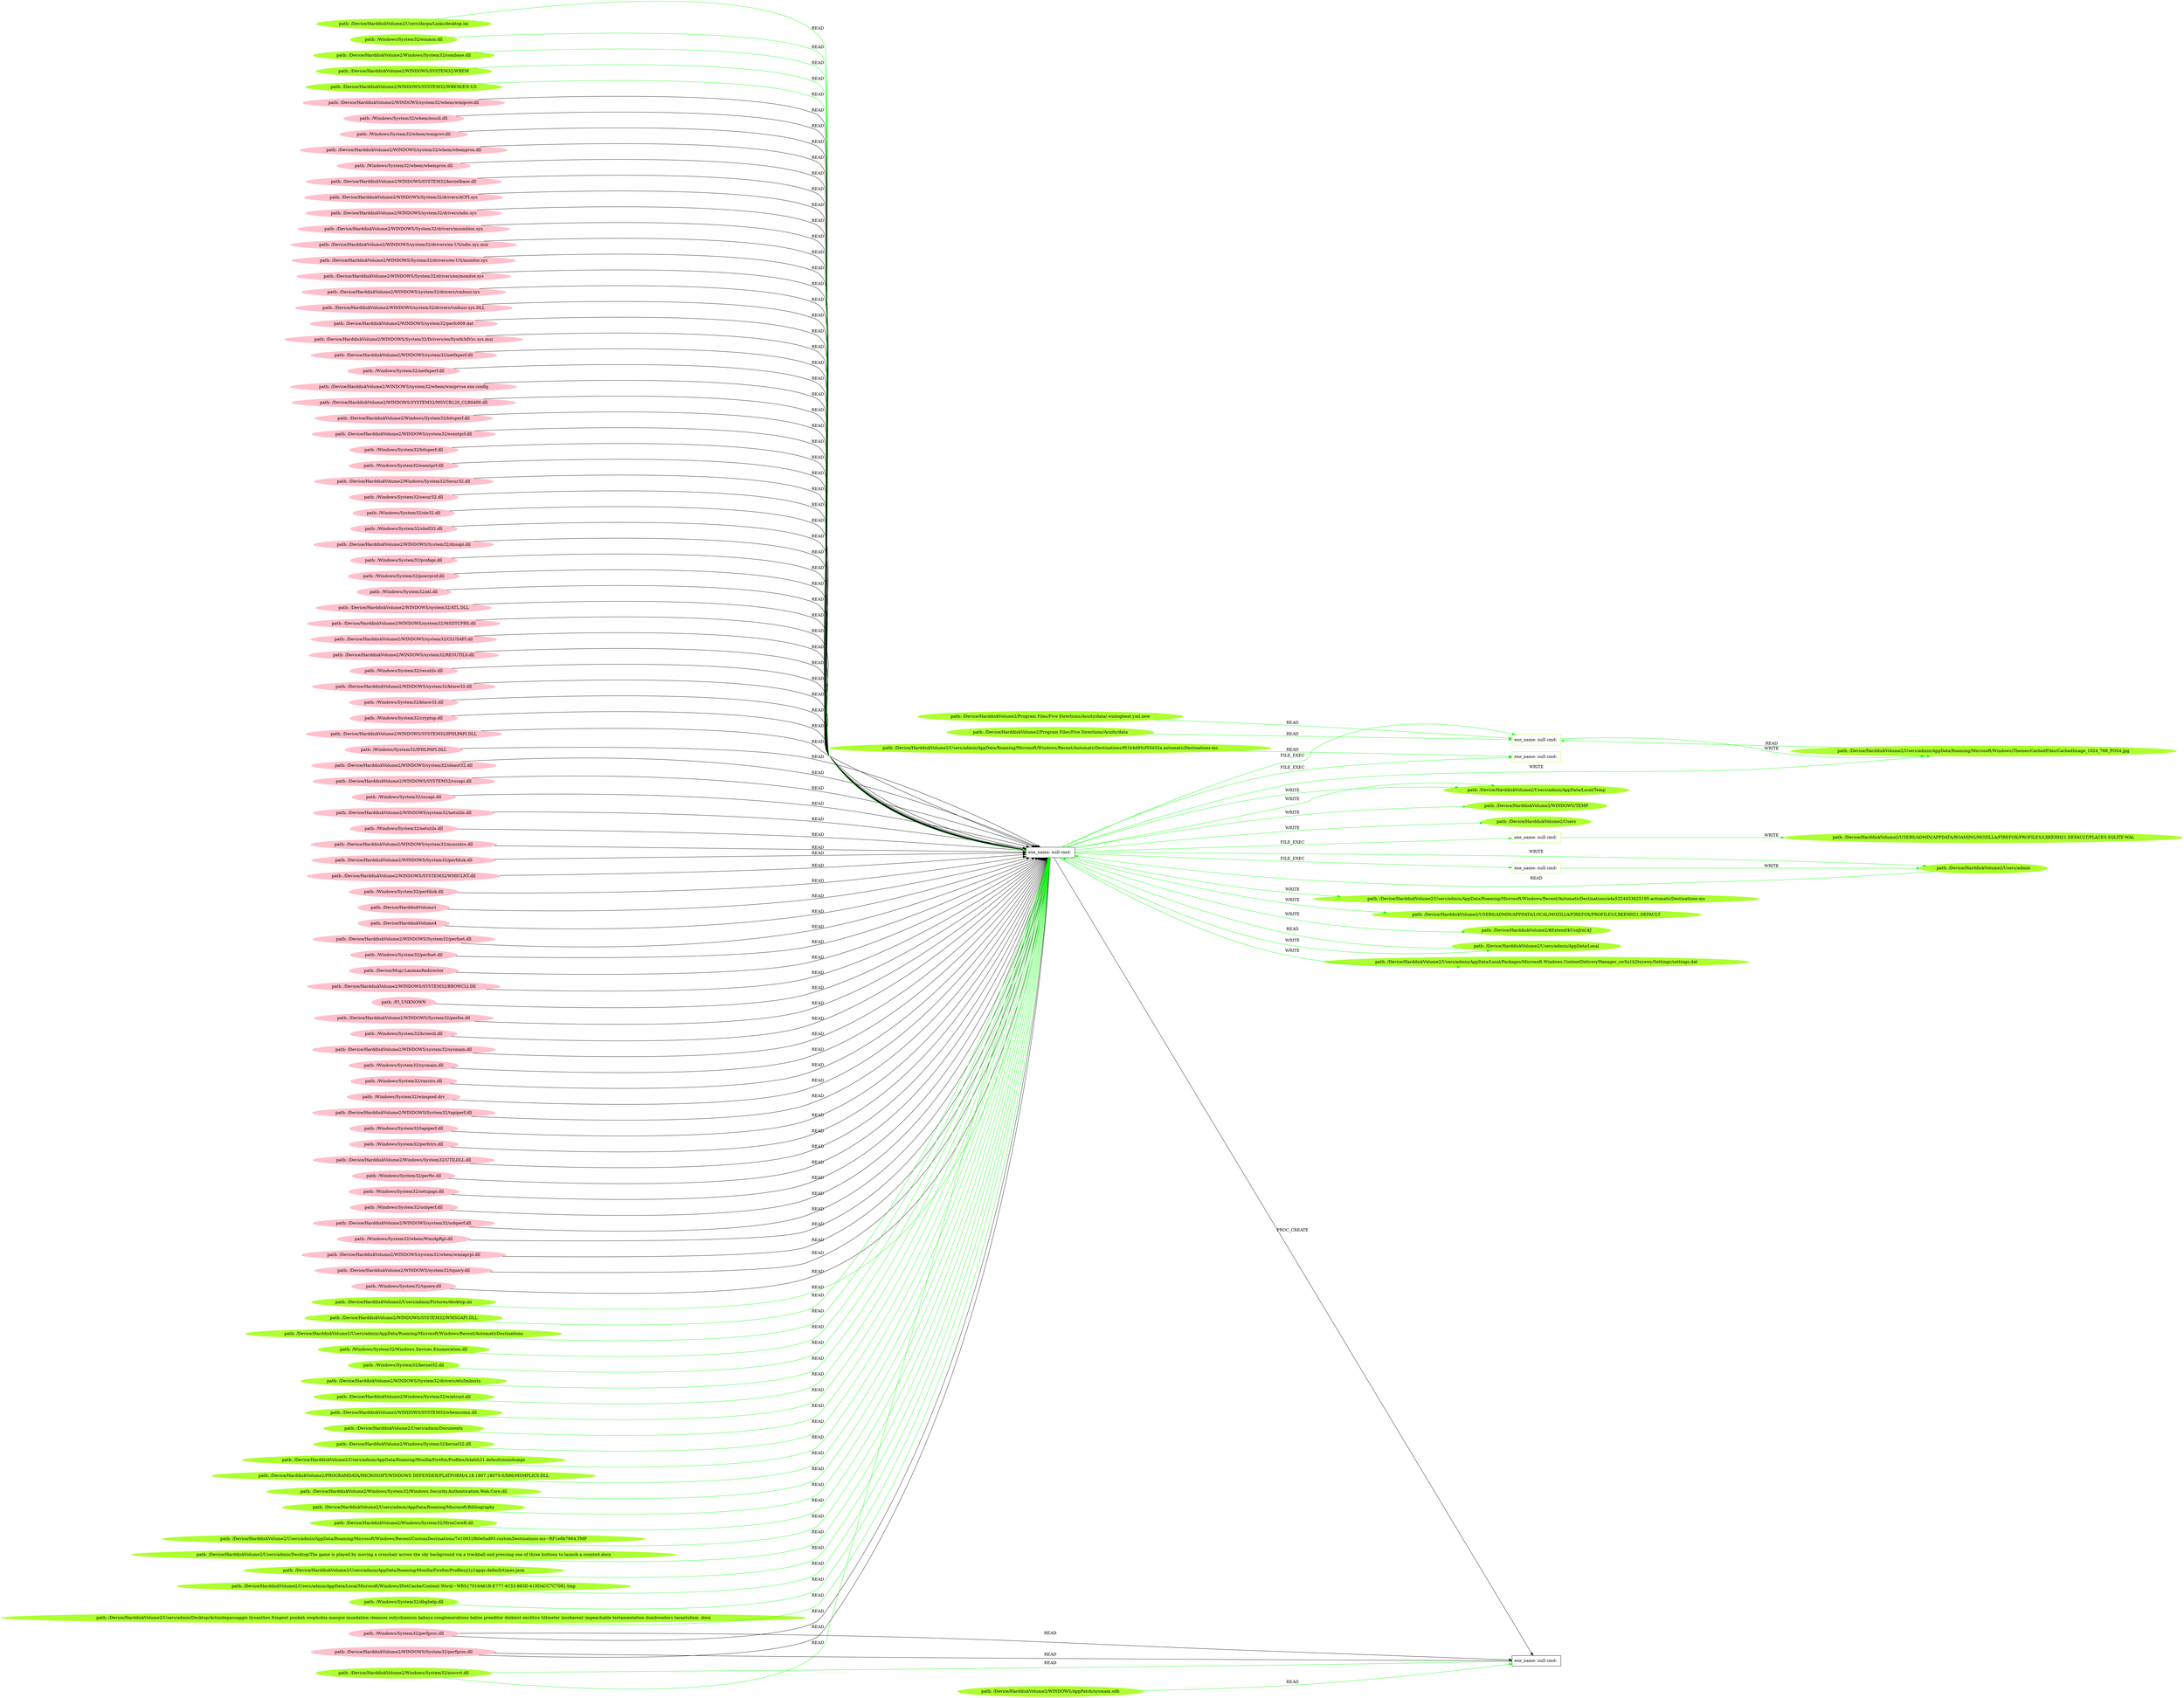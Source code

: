 digraph {
	rankdir=LR
	31 [label="exe_name: null cmd: " color=black shape=box style=solid]
	134 [label="exe_name: null cmd: " color=greenyellow shape=box style=solid]
	31 -> 134 [label=FILE_EXEC color=green]
	31 [label="exe_name: null cmd: " color=black shape=box style=solid]
	142 [label="exe_name: null cmd: " color=greenyellow shape=box style=solid]
	31 -> 142 [label=FILE_EXEC color=green]
	31 [label="exe_name: null cmd: " color=black shape=box style=solid]
	152 [label="exe_name: null cmd: " color=greenyellow shape=box style=solid]
	31 -> 152 [label=FILE_EXEC color=green]
	31 [label="exe_name: null cmd: " color=black shape=box style=solid]
	169 [label="exe_name: null cmd: " color=greenyellow shape=box style=solid]
	31 -> 169 [label=FILE_EXEC color=green]
	156 [label="path: /Device/HarddiskVolume2/Program Files/Five Directions/Acuity/data" color=greenyellow shape=oval style=filled]
	152 [label="exe_name: null cmd: " color=greenyellow shape=box style=solid]
	156 -> 152 [label=READ color=green]
	152 [label="exe_name: null cmd: " color=greenyellow shape=box style=solid]
	153 [label="path: /Device/HarddiskVolume2/Users/admin/AppData/Roaming/Microsoft/Windows/Themes/CachedFiles/CachedImage_1024_768_POS4.jpg" color=greenyellow shape=oval style=filled]
	152 -> 153 [label=WRITE color=green]
	153 [label="path: /Device/HarddiskVolume2/Users/admin/AppData/Roaming/Microsoft/Windows/Themes/CachedFiles/CachedImage_1024_768_POS4.jpg" color=greenyellow shape=oval style=filled]
	152 [label="exe_name: null cmd: " color=greenyellow shape=box style=solid]
	153 -> 152 [label=READ color=green]
	154 [label="path: /Device/HarddiskVolume2/Program Files/Five Directions/Acuity/data/.winlogbeat.yml.new" color=greenyellow shape=oval style=filled]
	152 [label="exe_name: null cmd: " color=greenyellow shape=box style=solid]
	154 -> 152 [label=READ color=green]
	140 [label="path: /Device/HarddiskVolume2/Users/admin" color=greenyellow shape=oval style=filled]
	31 [label="exe_name: null cmd: " color=black shape=box style=solid]
	140 -> 31 [label=READ color=green]
	160 [label="path: /Device/HarddiskVolume2/WINDOWS/SYSTEM32/WBEM" color=greenyellow shape=oval style=filled]
	31 [label="exe_name: null cmd: " color=black shape=box style=solid]
	160 -> 31 [label=READ color=green]
	177 [label="path: /Device/HarddiskVolume2/WINDOWS/SYSTEM32/WBEM/EN-US" color=greenyellow shape=oval style=filled]
	31 [label="exe_name: null cmd: " color=black shape=box style=solid]
	177 -> 31 [label=READ color=green]
	103 [label="path: /Device/HarddiskVolume2/WINDOWS/system32/wbem/wmiprov.dll" color=pink shape=oval style=filled]
	31 [label="exe_name: null cmd: " color=black shape=box style=solid]
	103 -> 31 [label=READ color=black]
	106 [label="path: /Windows/System32/wbem/esscli.dll" color=pink shape=oval style=filled]
	31 [label="exe_name: null cmd: " color=black shape=box style=solid]
	106 -> 31 [label=READ color=black]
	81 [label="path: /Windows/System32/wbem/wmiprov.dll" color=pink shape=oval style=filled]
	31 [label="exe_name: null cmd: " color=black shape=box style=solid]
	81 -> 31 [label=READ color=black]
	69 [label="path: /Device/HarddiskVolume2/WINDOWS/system32/wbem/wbemprox.dll" color=pink shape=oval style=filled]
	31 [label="exe_name: null cmd: " color=black shape=box style=solid]
	69 -> 31 [label=READ color=black]
	3 [label="path: /Windows/System32/wbem/wbemprox.dll" color=pink shape=oval style=filled]
	31 [label="exe_name: null cmd: " color=black shape=box style=solid]
	3 -> 31 [label=READ color=black]
	114 [label="path: /Device/HarddiskVolume2/WINDOWS/SYSTEM32/kernelbase.dll" color=pink shape=oval style=filled]
	31 [label="exe_name: null cmd: " color=black shape=box style=solid]
	114 -> 31 [label=READ color=black]
	9 [label="path: /Device/HarddiskVolume2/WINDOWS/System32/drivers/ACPI.sys" color=pink shape=oval style=filled]
	31 [label="exe_name: null cmd: " color=black shape=box style=solid]
	9 -> 31 [label=READ color=black]
	98 [label="path: /Device/HarddiskVolume2/WINDOWS/system32/drivers/ndis.sys" color=pink shape=oval style=filled]
	31 [label="exe_name: null cmd: " color=black shape=box style=solid]
	98 -> 31 [label=READ color=black]
	120 [label="path: /Device/HarddiskVolume2/WINDOWS/System32/drivers/mssmbios.sys" color=pink shape=oval style=filled]
	31 [label="exe_name: null cmd: " color=black shape=box style=solid]
	120 -> 31 [label=READ color=black]
	104 [label="path: /Device/HarddiskVolume2/WINDOWS/system32/drivers/en-US/ndis.sys.mui" color=pink shape=oval style=filled]
	31 [label="exe_name: null cmd: " color=black shape=box style=solid]
	104 -> 31 [label=READ color=black]
	30 [label="path: /Device/HarddiskVolume2/WINDOWS/System32/drivers/en-US/monitor.sys" color=pink shape=oval style=filled]
	31 [label="exe_name: null cmd: " color=black shape=box style=solid]
	30 -> 31 [label=READ color=black]
	35 [label="path: /Device/HarddiskVolume2/WINDOWS/System32/drivers/en/monitor.sys" color=pink shape=oval style=filled]
	31 [label="exe_name: null cmd: " color=black shape=box style=solid]
	35 -> 31 [label=READ color=black]
	13 [label="path: /Device/HarddiskVolume2/WINDOWS/system32/drivers/vmbusr.sys" color=pink shape=oval style=filled]
	31 [label="exe_name: null cmd: " color=black shape=box style=solid]
	13 -> 31 [label=READ color=black]
	57 [label="path: /Device/HarddiskVolume2/WINDOWS/system32/drivers/vmbusr.sys.DLL" color=pink shape=oval style=filled]
	31 [label="exe_name: null cmd: " color=black shape=box style=solid]
	57 -> 31 [label=READ color=black]
	76 [label="path: /Device/HarddiskVolume2/WINDOWS/system32/perfc009.dat" color=pink shape=oval style=filled]
	31 [label="exe_name: null cmd: " color=black shape=box style=solid]
	76 -> 31 [label=READ color=black]
	79 [label="path: /Device/HarddiskVolume2/WINDOWS/System32/Drivers/en/Synth3dVsc.sys.mui" color=pink shape=oval style=filled]
	31 [label="exe_name: null cmd: " color=black shape=box style=solid]
	79 -> 31 [label=READ color=black]
	72 [label="path: /Device/HarddiskVolume2/WINDOWS/system32/netfxperf.dll" color=pink shape=oval style=filled]
	31 [label="exe_name: null cmd: " color=black shape=box style=solid]
	72 -> 31 [label=READ color=black]
	115 [label="path: /Windows/System32/netfxperf.dll" color=pink shape=oval style=filled]
	31 [label="exe_name: null cmd: " color=black shape=box style=solid]
	115 -> 31 [label=READ color=black]
	97 [label="path: /Device/HarddiskVolume2/WINDOWS/system32/wbem/wmiprvse.exe.config" color=pink shape=oval style=filled]
	31 [label="exe_name: null cmd: " color=black shape=box style=solid]
	97 -> 31 [label=READ color=black]
	54 [label="path: /Device/HarddiskVolume2/WINDOWS/SYSTEM32/MSVCR120_CLR0400.dll" color=pink shape=oval style=filled]
	31 [label="exe_name: null cmd: " color=black shape=box style=solid]
	54 -> 31 [label=READ color=black]
	49 [label="path: /Device/HarddiskVolume2/Windows/System32/bitsperf.dll" color=pink shape=oval style=filled]
	31 [label="exe_name: null cmd: " color=black shape=box style=solid]
	49 -> 31 [label=READ color=black]
	93 [label="path: /Device/HarddiskVolume2/WINDOWS/system32/esentprf.dll" color=pink shape=oval style=filled]
	31 [label="exe_name: null cmd: " color=black shape=box style=solid]
	93 -> 31 [label=READ color=black]
	105 [label="path: /Windows/System32/bitsperf.dll" color=pink shape=oval style=filled]
	31 [label="exe_name: null cmd: " color=black shape=box style=solid]
	105 -> 31 [label=READ color=black]
	118 [label="path: /Windows/System32/esentprf.dll" color=pink shape=oval style=filled]
	31 [label="exe_name: null cmd: " color=black shape=box style=solid]
	118 -> 31 [label=READ color=black]
	56 [label="path: /Device/HarddiskVolume2/Windows/System32/Secur32.dll" color=pink shape=oval style=filled]
	31 [label="exe_name: null cmd: " color=black shape=box style=solid]
	56 -> 31 [label=READ color=black]
	88 [label="path: /Windows/System32/secur32.dll" color=pink shape=oval style=filled]
	31 [label="exe_name: null cmd: " color=black shape=box style=solid]
	88 -> 31 [label=READ color=black]
	28 [label="path: /Windows/System32/ole32.dll" color=pink shape=oval style=filled]
	31 [label="exe_name: null cmd: " color=black shape=box style=solid]
	28 -> 31 [label=READ color=black]
	45 [label="path: /Windows/System32/shell32.dll" color=pink shape=oval style=filled]
	31 [label="exe_name: null cmd: " color=black shape=box style=solid]
	45 -> 31 [label=READ color=black]
	63 [label="path: /Device/HarddiskVolume2/WINDOWS/System32/dnsapi.dll" color=pink shape=oval style=filled]
	31 [label="exe_name: null cmd: " color=black shape=box style=solid]
	63 -> 31 [label=READ color=black]
	66 [label="path: /Windows/System32/profapi.dll" color=pink shape=oval style=filled]
	31 [label="exe_name: null cmd: " color=black shape=box style=solid]
	66 -> 31 [label=READ color=black]
	67 [label="path: /Windows/System32/powrprof.dll" color=pink shape=oval style=filled]
	31 [label="exe_name: null cmd: " color=black shape=box style=solid]
	67 -> 31 [label=READ color=black]
	95 [label="path: /Windows/System32/atl.dll" color=pink shape=oval style=filled]
	31 [label="exe_name: null cmd: " color=black shape=box style=solid]
	95 -> 31 [label=READ color=black]
	33 [label="path: /Device/HarddiskVolume2/WINDOWS/system32/ATL.DLL" color=pink shape=oval style=filled]
	31 [label="exe_name: null cmd: " color=black shape=box style=solid]
	33 -> 31 [label=READ color=black]
	107 [label="path: /Device/HarddiskVolume2/WINDOWS/system32/MSDTCPRX.dll" color=pink shape=oval style=filled]
	31 [label="exe_name: null cmd: " color=black shape=box style=solid]
	107 -> 31 [label=READ color=black]
	78 [label="path: /Device/HarddiskVolume2/WINDOWS/system32/CLUSAPI.dll" color=pink shape=oval style=filled]
	31 [label="exe_name: null cmd: " color=black shape=box style=solid]
	78 -> 31 [label=READ color=black]
	110 [label="path: /Device/HarddiskVolume2/WINDOWS/system32/RESUTILS.dll" color=pink shape=oval style=filled]
	31 [label="exe_name: null cmd: " color=black shape=box style=solid]
	110 -> 31 [label=READ color=black]
	117 [label="path: /Windows/System32/resutils.dll" color=pink shape=oval style=filled]
	31 [label="exe_name: null cmd: " color=black shape=box style=solid]
	117 -> 31 [label=READ color=black]
	16 [label="path: /Device/HarddiskVolume2/WINDOWS/system32/ktmw32.dll" color=pink shape=oval style=filled]
	31 [label="exe_name: null cmd: " color=black shape=box style=solid]
	16 -> 31 [label=READ color=black]
	29 [label="path: /Windows/System32/ktmw32.dll" color=pink shape=oval style=filled]
	31 [label="exe_name: null cmd: " color=black shape=box style=solid]
	29 -> 31 [label=READ color=black]
	36 [label="path: /Windows/System32/cryptsp.dll" color=pink shape=oval style=filled]
	31 [label="exe_name: null cmd: " color=black shape=box style=solid]
	36 -> 31 [label=READ color=black]
	92 [label="path: /Device/HarddiskVolume2/WINDOWS/SYSTEM32/IPHLPAPI.DLL" color=pink shape=oval style=filled]
	31 [label="exe_name: null cmd: " color=black shape=box style=solid]
	92 -> 31 [label=READ color=black]
	90 [label="path: /Windows/System32/IPHLPAPI.DLL" color=pink shape=oval style=filled]
	31 [label="exe_name: null cmd: " color=black shape=box style=solid]
	90 -> 31 [label=READ color=black]
	121 [label="path: /Device/HarddiskVolume2/WINDOWS/system32/oleaut32.dll" color=pink shape=oval style=filled]
	31 [label="exe_name: null cmd: " color=black shape=box style=solid]
	121 -> 31 [label=READ color=black]
	18 [label="path: /Device/HarddiskVolume2/WINDOWS/SYSTEM32/cscapi.dll" color=pink shape=oval style=filled]
	31 [label="exe_name: null cmd: " color=black shape=box style=solid]
	18 -> 31 [label=READ color=black]
	43 [label="path: /Windows/System32/cscapi.dll" color=pink shape=oval style=filled]
	31 [label="exe_name: null cmd: " color=black shape=box style=solid]
	43 -> 31 [label=READ color=black]
	74 [label="path: /Device/HarddiskVolume2/WINDOWS/system32/netutils.dll" color=pink shape=oval style=filled]
	31 [label="exe_name: null cmd: " color=black shape=box style=solid]
	74 -> 31 [label=READ color=black]
	100 [label="path: /Windows/System32/netutils.dll" color=pink shape=oval style=filled]
	31 [label="exe_name: null cmd: " color=black shape=box style=solid]
	100 -> 31 [label=READ color=black]
	64 [label="path: /Device/HarddiskVolume2/WINDOWS/system32/msscntrs.dll" color=pink shape=oval style=filled]
	31 [label="exe_name: null cmd: " color=black shape=box style=solid]
	64 -> 31 [label=READ color=black]
	52 [label="path: /Device/HarddiskVolume2/WINDOWS/System32/perfdisk.dll" color=pink shape=oval style=filled]
	31 [label="exe_name: null cmd: " color=black shape=box style=solid]
	52 -> 31 [label=READ color=black]
	2 [label="path: /Device/HarddiskVolume2/WINDOWS/SYSTEM32/WMICLNT.dll" color=pink shape=oval style=filled]
	31 [label="exe_name: null cmd: " color=black shape=box style=solid]
	2 -> 31 [label=READ color=black]
	77 [label="path: /Windows/System32/perfdisk.dll" color=pink shape=oval style=filled]
	31 [label="exe_name: null cmd: " color=black shape=box style=solid]
	77 -> 31 [label=READ color=black]
	89 [label="path: /Device/HarddiskVolume1" color=pink shape=oval style=filled]
	31 [label="exe_name: null cmd: " color=black shape=box style=solid]
	89 -> 31 [label=READ color=black]
	44 [label="path: /Device/HarddiskVolume4" color=pink shape=oval style=filled]
	31 [label="exe_name: null cmd: " color=black shape=box style=solid]
	44 -> 31 [label=READ color=black]
	83 [label="path: /Device/HarddiskVolume2/WINDOWS/System32/perfnet.dll" color=pink shape=oval style=filled]
	31 [label="exe_name: null cmd: " color=black shape=box style=solid]
	83 -> 31 [label=READ color=black]
	8 [label="path: /Windows/System32/perfnet.dll" color=pink shape=oval style=filled]
	31 [label="exe_name: null cmd: " color=black shape=box style=solid]
	8 -> 31 [label=READ color=black]
	47 [label="path: /Device/Mup/;LanmanRedirector" color=pink shape=oval style=filled]
	31 [label="exe_name: null cmd: " color=black shape=box style=solid]
	47 -> 31 [label=READ color=black]
	48 [label="path: /Device/HarddiskVolume2/WINDOWS/SYSTEM32/BROWCLI.Dll" color=pink shape=oval style=filled]
	31 [label="exe_name: null cmd: " color=black shape=box style=solid]
	48 -> 31 [label=READ color=black]
	129 [label="path: /FI_UNKNOWN" color=pink shape=oval style=filled]
	31 [label="exe_name: null cmd: " color=black shape=box style=solid]
	129 -> 31 [label=READ color=black]
	14 [label="path: /Device/HarddiskVolume2/WINDOWS/System32/perfos.dll" color=pink shape=oval style=filled]
	31 [label="exe_name: null cmd: " color=black shape=box style=solid]
	14 -> 31 [label=READ color=black]
	73 [label="path: /Windows/System32/browcli.dll" color=pink shape=oval style=filled]
	31 [label="exe_name: null cmd: " color=black shape=box style=solid]
	73 -> 31 [label=READ color=black]
	125 [label="path: /Windows/System32/perfproc.dll" color=pink shape=oval style=filled]
	31 [label="exe_name: null cmd: " color=black shape=box style=solid]
	125 -> 31 [label=READ color=black]
	127 [label="path: /Device/HarddiskVolume2/WINDOWS/System32/perfproc.dll" color=pink shape=oval style=filled]
	31 [label="exe_name: null cmd: " color=black shape=box style=solid]
	127 -> 31 [label=READ color=black]
	6 [label="path: /Device/HarddiskVolume2/WINDOWS/system32/sysmain.dll" color=pink shape=oval style=filled]
	31 [label="exe_name: null cmd: " color=black shape=box style=solid]
	6 -> 31 [label=READ color=black]
	80 [label="path: /Windows/System32/sysmain.dll" color=pink shape=oval style=filled]
	31 [label="exe_name: null cmd: " color=black shape=box style=solid]
	80 -> 31 [label=READ color=black]
	42 [label="path: /Windows/System32/rasctrs.dll" color=pink shape=oval style=filled]
	31 [label="exe_name: null cmd: " color=black shape=box style=solid]
	42 -> 31 [label=READ color=black]
	26 [label="path: /Windows/System32/winspool.drv" color=pink shape=oval style=filled]
	31 [label="exe_name: null cmd: " color=black shape=box style=solid]
	26 -> 31 [label=READ color=black]
	60 [label="path: /Device/HarddiskVolume2/WINDOWS/System32/tapiperf.dll" color=pink shape=oval style=filled]
	31 [label="exe_name: null cmd: " color=black shape=box style=solid]
	60 -> 31 [label=READ color=black]
	71 [label="path: /Windows/System32/tapiperf.dll" color=pink shape=oval style=filled]
	31 [label="exe_name: null cmd: " color=black shape=box style=solid]
	71 -> 31 [label=READ color=black]
	20 [label="path: /Windows/System32/perfctrs.dll" color=pink shape=oval style=filled]
	31 [label="exe_name: null cmd: " color=black shape=box style=solid]
	20 -> 31 [label=READ color=black]
	4 [label="path: /Device/HarddiskVolume2/Windows/System32/UTILDLL.dll" color=pink shape=oval style=filled]
	31 [label="exe_name: null cmd: " color=black shape=box style=solid]
	4 -> 31 [label=READ color=black]
	24 [label="path: /Windows/System32/perfts.dll" color=pink shape=oval style=filled]
	31 [label="exe_name: null cmd: " color=black shape=box style=solid]
	24 -> 31 [label=READ color=black]
	75 [label="path: /Windows/System32/setupapi.dll" color=pink shape=oval style=filled]
	31 [label="exe_name: null cmd: " color=black shape=box style=solid]
	75 -> 31 [label=READ color=black]
	5 [label="path: /Windows/System32/usbperf.dll" color=pink shape=oval style=filled]
	31 [label="exe_name: null cmd: " color=black shape=box style=solid]
	5 -> 31 [label=READ color=black]
	32 [label="path: /Device/HarddiskVolume2/WINDOWS/system32/usbperf.dll" color=pink shape=oval style=filled]
	31 [label="exe_name: null cmd: " color=black shape=box style=solid]
	32 -> 31 [label=READ color=black]
	59 [label="path: /Windows/System32/wbem/WmiApRpl.dll" color=pink shape=oval style=filled]
	31 [label="exe_name: null cmd: " color=black shape=box style=solid]
	59 -> 31 [label=READ color=black]
	82 [label="path: /Device/HarddiskVolume2/WINDOWS/system32/wbem/wmiaprpl.dll" color=pink shape=oval style=filled]
	31 [label="exe_name: null cmd: " color=black shape=box style=solid]
	82 -> 31 [label=READ color=black]
	119 [label="path: /Device/HarddiskVolume2/WINDOWS/system32/tquery.dll" color=pink shape=oval style=filled]
	31 [label="exe_name: null cmd: " color=black shape=box style=solid]
	119 -> 31 [label=READ color=black]
	85 [label="path: /Windows/System32/tquery.dll" color=pink shape=oval style=filled]
	31 [label="exe_name: null cmd: " color=black shape=box style=solid]
	85 -> 31 [label=READ color=black]
	31 [label="exe_name: null cmd: " color=black shape=box style=solid]
	0 [label="exe_name: null cmd: " color=black shape=box style=solid]
	31 -> 0 [label=PROC_CREATE color=black]
	125 [label="path: /Windows/System32/perfproc.dll" color=pink shape=oval style=filled]
	0 [label="exe_name: null cmd: " color=black shape=box style=solid]
	125 -> 0 [label=READ color=black]
	127 [label="path: /Device/HarddiskVolume2/WINDOWS/System32/perfproc.dll" color=pink shape=oval style=filled]
	0 [label="exe_name: null cmd: " color=black shape=box style=solid]
	127 -> 0 [label=READ color=black]
	146 [label="path: /Device/HarddiskVolume2/Users/admin/Pictures/desktop.ini" color=greenyellow shape=oval style=filled]
	31 [label="exe_name: null cmd: " color=black shape=box style=solid]
	146 -> 31 [label=READ color=green]
	173 [label="path: /Device/HarddiskVolume2/Windows/System32/msvcrt.dll" color=greenyellow shape=oval style=filled]
	31 [label="exe_name: null cmd: " color=black shape=box style=solid]
	173 -> 31 [label=READ color=green]
	150 [label="path: /Device/HarddiskVolume2/WINDOWS/SYSTEM32/WMSGAPI.DLL" color=greenyellow shape=oval style=filled]
	31 [label="exe_name: null cmd: " color=black shape=box style=solid]
	150 -> 31 [label=READ color=green]
	137 [label="path: /Device/HarddiskVolume2/Users/admin/AppData/Roaming/Microsoft/Windows/Recent/AutomaticDestinations" color=greenyellow shape=oval style=filled]
	31 [label="exe_name: null cmd: " color=black shape=box style=solid]
	137 -> 31 [label=READ color=green]
	157 [label="path: /Windows/System32/Windows.Devices.Enumeration.dll" color=greenyellow shape=oval style=filled]
	31 [label="exe_name: null cmd: " color=black shape=box style=solid]
	157 -> 31 [label=READ color=green]
	166 [label="path: /Windows/System32/kernel32.dll" color=greenyellow shape=oval style=filled]
	31 [label="exe_name: null cmd: " color=black shape=box style=solid]
	166 -> 31 [label=READ color=green]
	145 [label="path: /Device/HarddiskVolume2/Users/admin/AppData/Local" color=greenyellow shape=oval style=filled]
	31 [label="exe_name: null cmd: " color=black shape=box style=solid]
	145 -> 31 [label=READ color=green]
	184 [label="path: /Device/HarddiskVolume2/WINDOWS/AppPatch/sysmain.sdb" color=greenyellow shape=oval style=filled]
	0 [label="exe_name: null cmd: " color=black shape=box style=solid]
	184 -> 0 [label=READ color=green]
	149 [label="path: /Device/HarddiskVolume2/WINDOWS/System32/drivers/etc/lmhosts" color=greenyellow shape=oval style=filled]
	31 [label="exe_name: null cmd: " color=black shape=box style=solid]
	149 -> 31 [label=READ color=green]
	172 [label="path: /Device/HarddiskVolume2/Windows/System32/wintrust.dll" color=greenyellow shape=oval style=filled]
	31 [label="exe_name: null cmd: " color=black shape=box style=solid]
	172 -> 31 [label=READ color=green]
	181 [label="path: /Device/HarddiskVolume2/WINDOWS/SYSTEM32/wbemcomn.dll" color=greenyellow shape=oval style=filled]
	31 [label="exe_name: null cmd: " color=black shape=box style=solid]
	181 -> 31 [label=READ color=green]
	31 [label="exe_name: null cmd: " color=black shape=box style=solid]
	153 [label="path: /Device/HarddiskVolume2/Users/admin/AppData/Roaming/Microsoft/Windows/Themes/CachedFiles/CachedImage_1024_768_POS4.jpg" color=greenyellow shape=oval style=filled]
	31 -> 153 [label=WRITE color=green]
	182 [label="path: /Device/HarddiskVolume2/Users/admin/Documents" color=greenyellow shape=oval style=filled]
	31 [label="exe_name: null cmd: " color=black shape=box style=solid]
	182 -> 31 [label=READ color=green]
	31 [label="exe_name: null cmd: " color=black shape=box style=solid]
	151 [label="path: /Device/HarddiskVolume2/Users/admin/AppData/Local/Packages/Microsoft.Windows.ContentDeliveryManager_cw5n1h2txyewy/Settings/settings.dat" color=greenyellow shape=oval style=filled]
	31 -> 151 [label=WRITE color=green]
	168 [label="path: /Device/HarddiskVolume2/Windows/System32/kernel32.dll" color=greenyellow shape=oval style=filled]
	31 [label="exe_name: null cmd: " color=black shape=box style=solid]
	168 -> 31 [label=READ color=green]
	148 [label="path: /Device/HarddiskVolume2/Users/admin/AppData/Roaming/Mozilla/Firefox/Profiles/lxkehh21.default/minidumps" color=greenyellow shape=oval style=filled]
	31 [label="exe_name: null cmd: " color=black shape=box style=solid]
	148 -> 31 [label=READ color=green]
	31 [label="exe_name: null cmd: " color=black shape=box style=solid]
	140 [label="path: /Device/HarddiskVolume2/Users/admin" color=greenyellow shape=oval style=filled]
	31 -> 140 [label=WRITE color=green]
	31 [label="exe_name: null cmd: " color=black shape=box style=solid]
	165 [label="path: /Device/HarddiskVolume2/Users/admin/AppData/Local/Temp" color=greenyellow shape=oval style=filled]
	31 -> 165 [label=WRITE color=green]
	147 [label="path: /Device/HarddiskVolume2/PROGRAMDATA/MICROSOFT/WINDOWS DEFENDER/PLATFORM/4.18.1807.18075-0/X86/MSMPLICS.DLL" color=greenyellow shape=oval style=filled]
	31 [label="exe_name: null cmd: " color=black shape=box style=solid]
	147 -> 31 [label=READ color=green]
	138 [label="path: /Device/HarddiskVolume2/Windows/System32/Windows.Security.Authentication.Web.Core.dll" color=greenyellow shape=oval style=filled]
	31 [label="exe_name: null cmd: " color=black shape=box style=solid]
	138 -> 31 [label=READ color=green]
	163 [label="path: /Device/HarddiskVolume2/Users/admin/AppData/Roaming/Microsoft/Bibliography" color=greenyellow shape=oval style=filled]
	31 [label="exe_name: null cmd: " color=black shape=box style=solid]
	163 -> 31 [label=READ color=green]
	178 [label="path: /Device/HarddiskVolume2/Windows/System32/MrmCoreR.dll" color=greenyellow shape=oval style=filled]
	31 [label="exe_name: null cmd: " color=black shape=box style=solid]
	178 -> 31 [label=READ color=green]
	31 [label="exe_name: null cmd: " color=black shape=box style=solid]
	165 [label="path: /Device/HarddiskVolume2/Users/admin/AppData/Local/Temp" color=greenyellow shape=oval style=filled]
	31 -> 165 [label=WRITE color=green]
	162 [label="path: /Device/HarddiskVolume2/Users/admin/AppData/Roaming/Microsoft/Windows/Recent/CustomDestinations/7e10931f60e0ad93.customDestinations-ms~RF1e6b7664.TMP" color=greenyellow shape=oval style=filled]
	31 [label="exe_name: null cmd: " color=black shape=box style=solid]
	162 -> 31 [label=READ color=green]
	180 [label="path: /Device/HarddiskVolume2/Users/admin/Desktop/The game is played by moving a crosshair across the sky background via a trackball and pressing one of three buttons to launch a counte4.docx" color=greenyellow shape=oval style=filled]
	31 [label="exe_name: null cmd: " color=black shape=box style=solid]
	180 -> 31 [label=READ color=green]
	173 [label="path: /Device/HarddiskVolume2/Windows/System32/msvcrt.dll" color=greenyellow shape=oval style=filled]
	0 [label="exe_name: null cmd: " color=black shape=box style=solid]
	173 -> 0 [label=READ color=green]
	31 [label="exe_name: null cmd: " color=black shape=box style=solid]
	141 [label="path: /Device/HarddiskVolume2/WINDOWS/TEMP" color=greenyellow shape=oval style=filled]
	31 -> 141 [label=WRITE color=green]
	134 [label="exe_name: null cmd: " color=greenyellow shape=box style=solid]
	135 [label="path: /Device/HarddiskVolume2/USERS/ADMIN/APPDATA/ROAMING/MOZILLA/FIREFOX/PROFILES/LXKEHH21.DEFAULT/PLACES.SQLITE-WAL" color=greenyellow shape=oval style=filled]
	134 -> 135 [label=WRITE color=green]
	31 [label="exe_name: null cmd: " color=black shape=box style=solid]
	158 [label="path: /Device/HarddiskVolume2/Users" color=greenyellow shape=oval style=filled]
	31 -> 158 [label=WRITE color=green]
	133 [label="path: /Device/HarddiskVolume2/Users/admin/AppData/Roaming/Mozilla/Firefox/Profiles/j1y1apqs.default/times.json" color=greenyellow shape=oval style=filled]
	31 [label="exe_name: null cmd: " color=black shape=box style=solid]
	133 -> 31 [label=READ color=green]
	142 [label="exe_name: null cmd: " color=greenyellow shape=box style=solid]
	140 [label="path: /Device/HarddiskVolume2/Users/admin" color=greenyellow shape=oval style=filled]
	142 -> 140 [label=WRITE color=green]
	159 [label="path: /Device/HarddiskVolume2/Users/admin/AppData/Local/Microsoft/Windows/INetCache/Content.Word/~WRS{7016A61B-E777-4C53-883D-419DACC7C708}.tmp" color=greenyellow shape=oval style=filled]
	31 [label="exe_name: null cmd: " color=black shape=box style=solid]
	159 -> 31 [label=READ color=green]
	132 [label="path: /Windows/System32/dbghelp.dll" color=greenyellow shape=oval style=filled]
	31 [label="exe_name: null cmd: " color=black shape=box style=solid]
	132 -> 31 [label=READ color=green]
	139 [label="path: /Device/HarddiskVolume2/Users/admin/Desktop/Actinidepassaggio ilysanthes fringent punkah zoophobia masque inundation cleanses eutychianism kabaya conglomerations balize preeditor dinkiest enclitics tiltmeter incoherent impeachable testamentation dumbwaiters tarantulism .docx" color=greenyellow shape=oval style=filled]
	31 [label="exe_name: null cmd: " color=black shape=box style=solid]
	139 -> 31 [label=READ color=green]
	170 [label="path: /Device/HarddiskVolume2/Users/admin/AppData/Roaming/Microsoft/Windows/Recent/AutomaticDestinations/f01b4d95cf55d32a.automaticDestinations-ms" color=greenyellow shape=oval style=filled]
	169 [label="exe_name: null cmd: " color=greenyellow shape=box style=solid]
	170 -> 169 [label=READ color=green]
	144 [label="path: /Device/HarddiskVolume2/Users/darpa/Links/desktop.ini" color=greenyellow shape=oval style=filled]
	31 [label="exe_name: null cmd: " color=black shape=box style=solid]
	144 -> 31 [label=READ color=green]
	136 [label="path: /Windows/System32/winmm.dll" color=greenyellow shape=oval style=filled]
	31 [label="exe_name: null cmd: " color=black shape=box style=solid]
	136 -> 31 [label=READ color=green]
	31 [label="exe_name: null cmd: " color=black shape=box style=solid]
	176 [label="path: /Device/HarddiskVolume2/Users/admin/AppData/Roaming/Microsoft/Windows/Recent/AutomaticDestinations/a4a5324453625195.automaticDestinations-ms" color=greenyellow shape=oval style=filled]
	31 -> 176 [label=WRITE color=green]
	31 [label="exe_name: null cmd: " color=black shape=box style=solid]
	161 [label="path: /Device/HarddiskVolume2/USERS/ADMIN/APPDATA/LOCAL/MOZILLA/FIREFOX/PROFILES/LXKEHH21.DEFAULT" color=greenyellow shape=oval style=filled]
	31 -> 161 [label=WRITE color=green]
	31 [label="exe_name: null cmd: " color=black shape=box style=solid]
	145 [label="path: /Device/HarddiskVolume2/Users/admin/AppData/Local" color=greenyellow shape=oval style=filled]
	31 -> 145 [label=WRITE color=green]
	31 [label="exe_name: null cmd: " color=black shape=box style=solid]
	174 [label="path: /Device/HarddiskVolume2/$Extend/$UsnJrnl:$J" color=greenyellow shape=oval style=filled]
	31 -> 174 [label=WRITE color=green]
	164 [label="path: /Device/HarddiskVolume2/Windows/System32/combase.dll" color=greenyellow shape=oval style=filled]
	31 [label="exe_name: null cmd: " color=black shape=box style=solid]
	164 -> 31 [label=READ color=green]
}
